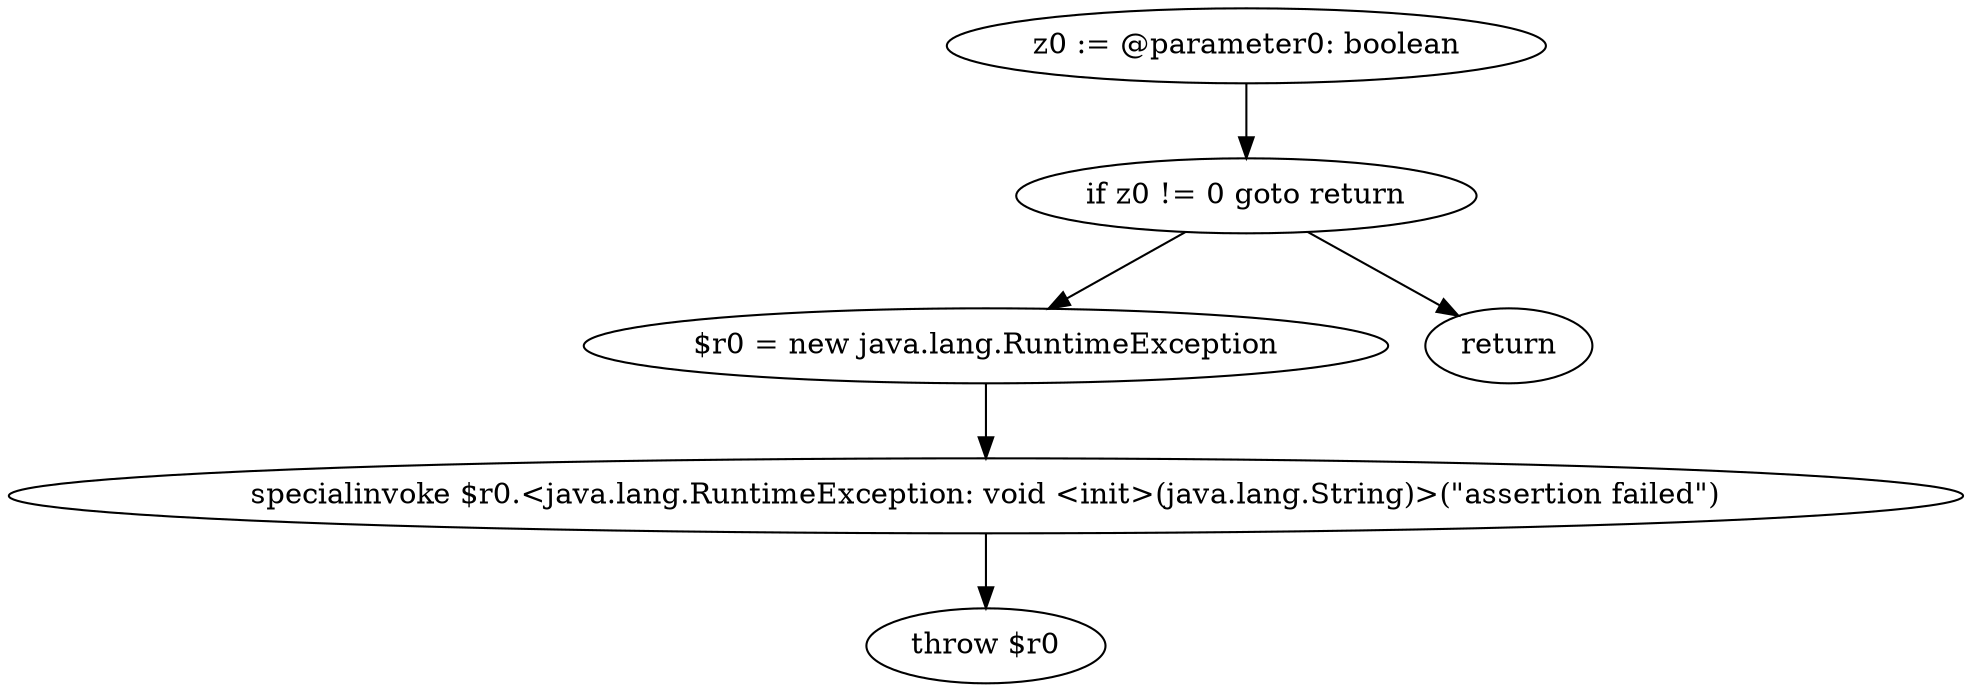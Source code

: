 digraph "unitGraph" {
    "z0 := @parameter0: boolean"
    "if z0 != 0 goto return"
    "$r0 = new java.lang.RuntimeException"
    "specialinvoke $r0.<java.lang.RuntimeException: void <init>(java.lang.String)>(\"assertion failed\")"
    "throw $r0"
    "return"
    "z0 := @parameter0: boolean"->"if z0 != 0 goto return";
    "if z0 != 0 goto return"->"$r0 = new java.lang.RuntimeException";
    "if z0 != 0 goto return"->"return";
    "$r0 = new java.lang.RuntimeException"->"specialinvoke $r0.<java.lang.RuntimeException: void <init>(java.lang.String)>(\"assertion failed\")";
    "specialinvoke $r0.<java.lang.RuntimeException: void <init>(java.lang.String)>(\"assertion failed\")"->"throw $r0";
}
